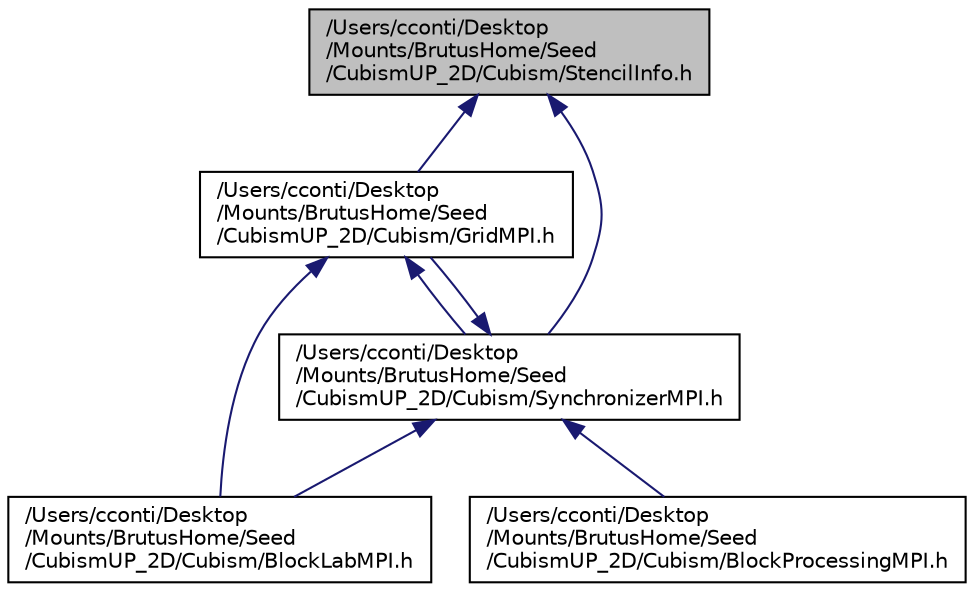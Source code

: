 digraph "/Users/cconti/Desktop/Mounts/BrutusHome/Seed/CubismUP_2D/Cubism/StencilInfo.h"
{
  edge [fontname="Helvetica",fontsize="10",labelfontname="Helvetica",labelfontsize="10"];
  node [fontname="Helvetica",fontsize="10",shape=record];
  Node1 [label="/Users/cconti/Desktop\l/Mounts/BrutusHome/Seed\l/CubismUP_2D/Cubism/StencilInfo.h",height=0.2,width=0.4,color="black", fillcolor="grey75", style="filled", fontcolor="black"];
  Node1 -> Node2 [dir="back",color="midnightblue",fontsize="10",style="solid"];
  Node2 [label="/Users/cconti/Desktop\l/Mounts/BrutusHome/Seed\l/CubismUP_2D/Cubism/GridMPI.h",height=0.2,width=0.4,color="black", fillcolor="white", style="filled",URL="$_grid_m_p_i_8h.html"];
  Node2 -> Node3 [dir="back",color="midnightblue",fontsize="10",style="solid"];
  Node3 [label="/Users/cconti/Desktop\l/Mounts/BrutusHome/Seed\l/CubismUP_2D/Cubism/BlockLabMPI.h",height=0.2,width=0.4,color="black", fillcolor="white", style="filled",URL="$_block_lab_m_p_i_8h.html"];
  Node2 -> Node4 [dir="back",color="midnightblue",fontsize="10",style="solid"];
  Node4 [label="/Users/cconti/Desktop\l/Mounts/BrutusHome/Seed\l/CubismUP_2D/Cubism/SynchronizerMPI.h",height=0.2,width=0.4,color="black", fillcolor="white", style="filled",URL="$_synchronizer_m_p_i_8h.html"];
  Node4 -> Node2 [dir="back",color="midnightblue",fontsize="10",style="solid"];
  Node4 -> Node3 [dir="back",color="midnightblue",fontsize="10",style="solid"];
  Node4 -> Node5 [dir="back",color="midnightblue",fontsize="10",style="solid"];
  Node5 [label="/Users/cconti/Desktop\l/Mounts/BrutusHome/Seed\l/CubismUP_2D/Cubism/BlockProcessingMPI.h",height=0.2,width=0.4,color="black", fillcolor="white", style="filled",URL="$_block_processing_m_p_i_8h.html"];
  Node1 -> Node4 [dir="back",color="midnightblue",fontsize="10",style="solid"];
}
